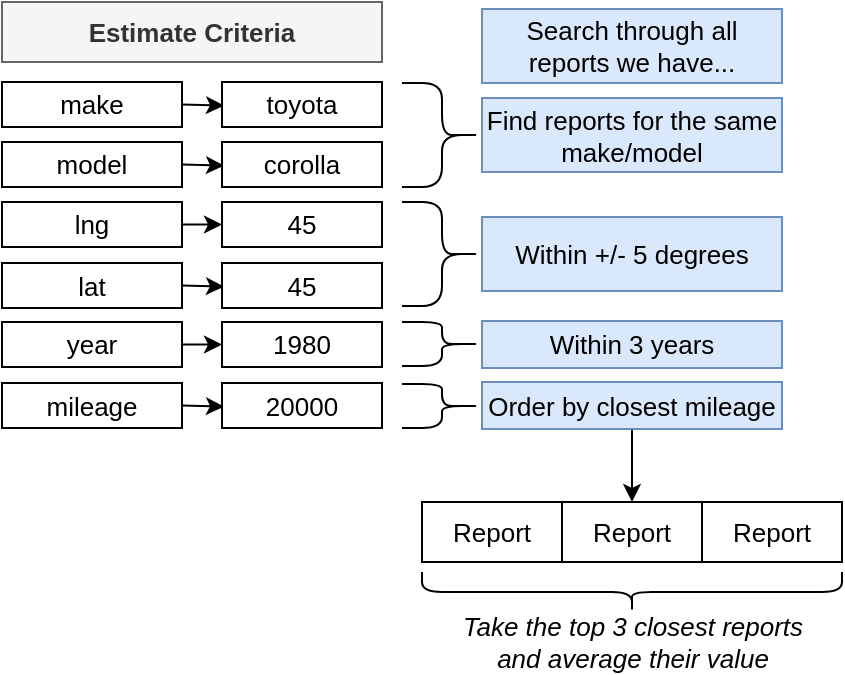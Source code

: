 <mxfile version="13.3.7" type="device" pages="4"><diagram id="G7MNSOgmX0wBxyOOibsH" name="04 - query"><mxGraphModel dx="541" dy="333" grid="1" gridSize="10" guides="1" tooltips="1" connect="1" arrows="1" fold="1" page="1" pageScale="1" pageWidth="1920" pageHeight="1200" math="0" shadow="0"><root><mxCell id="BD3xNJ5_FzOUzz2Jsn_k-0"/><mxCell id="BD3xNJ5_FzOUzz2Jsn_k-1" parent="BD3xNJ5_FzOUzz2Jsn_k-0"/><mxCell id="BD3xNJ5_FzOUzz2Jsn_k-2" value="Estimate Criteria" style="rounded=0;whiteSpace=wrap;html=1;fontSize=13;align=center;fontStyle=1;fillColor=#f5f5f5;strokeColor=#666666;fontColor=#333333;" vertex="1" parent="BD3xNJ5_FzOUzz2Jsn_k-1"><mxGeometry x="420" y="320" width="190" height="30" as="geometry"/></mxCell><mxCell id="BD3xNJ5_FzOUzz2Jsn_k-3" style="edgeStyle=orthogonalEdgeStyle;rounded=0;orthogonalLoop=1;jettySize=auto;html=1;exitX=1;exitY=0.5;exitDx=0;exitDy=0;startArrow=none;startFill=0;strokeWidth=1;fontSize=13;" edge="1" parent="BD3xNJ5_FzOUzz2Jsn_k-1" source="BD3xNJ5_FzOUzz2Jsn_k-4" target="BD3xNJ5_FzOUzz2Jsn_k-6"><mxGeometry relative="1" as="geometry"/></mxCell><mxCell id="BD3xNJ5_FzOUzz2Jsn_k-4" value="lng" style="rounded=0;whiteSpace=wrap;html=1;fontSize=13;align=center;fontStyle=0" vertex="1" parent="BD3xNJ5_FzOUzz2Jsn_k-1"><mxGeometry x="420" y="420" width="90" height="22.5" as="geometry"/></mxCell><mxCell id="BD3xNJ5_FzOUzz2Jsn_k-5" value="lat" style="rounded=0;whiteSpace=wrap;html=1;fontSize=13;align=center;fontStyle=0" vertex="1" parent="BD3xNJ5_FzOUzz2Jsn_k-1"><mxGeometry x="420" y="450.5" width="90" height="22.5" as="geometry"/></mxCell><mxCell id="BD3xNJ5_FzOUzz2Jsn_k-6" value="45" style="rounded=0;whiteSpace=wrap;html=1;fontSize=13;align=center;fontStyle=0" vertex="1" parent="BD3xNJ5_FzOUzz2Jsn_k-1"><mxGeometry x="530" y="420" width="80" height="22.5" as="geometry"/></mxCell><mxCell id="BD3xNJ5_FzOUzz2Jsn_k-7" style="edgeStyle=orthogonalEdgeStyle;rounded=0;orthogonalLoop=1;jettySize=auto;html=1;exitX=1;exitY=0.5;exitDx=0;exitDy=0;startArrow=none;startFill=0;strokeWidth=1;fontSize=13;" edge="1" parent="BD3xNJ5_FzOUzz2Jsn_k-1" target="BD3xNJ5_FzOUzz2Jsn_k-8"><mxGeometry relative="1" as="geometry"><mxPoint x="510" y="461.75" as="sourcePoint"/></mxGeometry></mxCell><mxCell id="BD3xNJ5_FzOUzz2Jsn_k-8" value="45" style="rounded=0;whiteSpace=wrap;html=1;fontSize=13;align=center;fontStyle=0" vertex="1" parent="BD3xNJ5_FzOUzz2Jsn_k-1"><mxGeometry x="530" y="450.5" width="80" height="22.5" as="geometry"/></mxCell><mxCell id="BD3xNJ5_FzOUzz2Jsn_k-9" value="make" style="rounded=0;whiteSpace=wrap;html=1;fontSize=13;align=center;fontStyle=0" vertex="1" parent="BD3xNJ5_FzOUzz2Jsn_k-1"><mxGeometry x="420" y="360" width="90" height="22.5" as="geometry"/></mxCell><mxCell id="BD3xNJ5_FzOUzz2Jsn_k-10" style="edgeStyle=orthogonalEdgeStyle;rounded=0;orthogonalLoop=1;jettySize=auto;html=1;exitX=1;exitY=0.5;exitDx=0;exitDy=0;startArrow=none;startFill=0;strokeWidth=1;fontSize=13;" edge="1" parent="BD3xNJ5_FzOUzz2Jsn_k-1" target="BD3xNJ5_FzOUzz2Jsn_k-11"><mxGeometry relative="1" as="geometry"><mxPoint x="510" y="371.25" as="sourcePoint"/></mxGeometry></mxCell><mxCell id="BD3xNJ5_FzOUzz2Jsn_k-11" value="toyota" style="rounded=0;whiteSpace=wrap;html=1;fontSize=13;align=center;fontStyle=0" vertex="1" parent="BD3xNJ5_FzOUzz2Jsn_k-1"><mxGeometry x="530" y="360" width="80" height="22.5" as="geometry"/></mxCell><mxCell id="BD3xNJ5_FzOUzz2Jsn_k-12" value="model" style="rounded=0;whiteSpace=wrap;html=1;fontSize=13;align=center;fontStyle=0" vertex="1" parent="BD3xNJ5_FzOUzz2Jsn_k-1"><mxGeometry x="420" y="390" width="90" height="22.5" as="geometry"/></mxCell><mxCell id="BD3xNJ5_FzOUzz2Jsn_k-13" style="edgeStyle=orthogonalEdgeStyle;rounded=0;orthogonalLoop=1;jettySize=auto;html=1;exitX=1;exitY=0.5;exitDx=0;exitDy=0;startArrow=none;startFill=0;strokeWidth=1;fontSize=13;" edge="1" parent="BD3xNJ5_FzOUzz2Jsn_k-1" target="BD3xNJ5_FzOUzz2Jsn_k-14"><mxGeometry relative="1" as="geometry"><mxPoint x="510" y="401.25" as="sourcePoint"/></mxGeometry></mxCell><mxCell id="BD3xNJ5_FzOUzz2Jsn_k-14" value="corolla" style="rounded=0;whiteSpace=wrap;html=1;fontSize=13;align=center;fontStyle=0" vertex="1" parent="BD3xNJ5_FzOUzz2Jsn_k-1"><mxGeometry x="530" y="390" width="80" height="22.5" as="geometry"/></mxCell><mxCell id="BD3xNJ5_FzOUzz2Jsn_k-15" style="edgeStyle=orthogonalEdgeStyle;rounded=0;orthogonalLoop=1;jettySize=auto;html=1;exitX=1;exitY=0.5;exitDx=0;exitDy=0;startArrow=none;startFill=0;strokeWidth=1;fontSize=13;" edge="1" parent="BD3xNJ5_FzOUzz2Jsn_k-1" source="BD3xNJ5_FzOUzz2Jsn_k-16" target="BD3xNJ5_FzOUzz2Jsn_k-18"><mxGeometry relative="1" as="geometry"/></mxCell><mxCell id="BD3xNJ5_FzOUzz2Jsn_k-16" value="year" style="rounded=0;whiteSpace=wrap;html=1;fontSize=13;align=center;fontStyle=0" vertex="1" parent="BD3xNJ5_FzOUzz2Jsn_k-1"><mxGeometry x="420" y="480" width="90" height="22.5" as="geometry"/></mxCell><mxCell id="BD3xNJ5_FzOUzz2Jsn_k-17" value="mileage" style="rounded=0;whiteSpace=wrap;html=1;fontSize=13;align=center;fontStyle=0" vertex="1" parent="BD3xNJ5_FzOUzz2Jsn_k-1"><mxGeometry x="420" y="510.5" width="90" height="22.5" as="geometry"/></mxCell><mxCell id="BD3xNJ5_FzOUzz2Jsn_k-18" value="1980" style="rounded=0;whiteSpace=wrap;html=1;fontSize=13;align=center;fontStyle=0" vertex="1" parent="BD3xNJ5_FzOUzz2Jsn_k-1"><mxGeometry x="530" y="480" width="80" height="22.5" as="geometry"/></mxCell><mxCell id="BD3xNJ5_FzOUzz2Jsn_k-19" style="edgeStyle=orthogonalEdgeStyle;rounded=0;orthogonalLoop=1;jettySize=auto;html=1;exitX=1;exitY=0.5;exitDx=0;exitDy=0;startArrow=none;startFill=0;strokeWidth=1;fontSize=13;" edge="1" parent="BD3xNJ5_FzOUzz2Jsn_k-1" target="BD3xNJ5_FzOUzz2Jsn_k-20"><mxGeometry relative="1" as="geometry"><mxPoint x="510" y="521.75" as="sourcePoint"/></mxGeometry></mxCell><mxCell id="BD3xNJ5_FzOUzz2Jsn_k-20" value="20000" style="rounded=0;whiteSpace=wrap;html=1;fontSize=13;align=center;fontStyle=0" vertex="1" parent="BD3xNJ5_FzOUzz2Jsn_k-1"><mxGeometry x="530" y="510.5" width="80" height="22.5" as="geometry"/></mxCell><mxCell id="BD3xNJ5_FzOUzz2Jsn_k-21" value="" style="shape=curlyBracket;whiteSpace=wrap;html=1;rounded=1;fontSize=13;align=center;rotation=-180;" vertex="1" parent="BD3xNJ5_FzOUzz2Jsn_k-1"><mxGeometry x="620" y="360.5" width="40" height="52" as="geometry"/></mxCell><mxCell id="BD3xNJ5_FzOUzz2Jsn_k-22" value="" style="shape=curlyBracket;whiteSpace=wrap;html=1;rounded=1;fontSize=13;align=center;rotation=-180;" vertex="1" parent="BD3xNJ5_FzOUzz2Jsn_k-1"><mxGeometry x="620" y="420" width="40" height="52" as="geometry"/></mxCell><mxCell id="BD3xNJ5_FzOUzz2Jsn_k-23" value="" style="shape=curlyBracket;whiteSpace=wrap;html=1;rounded=1;fontSize=13;align=center;rotation=-180;" vertex="1" parent="BD3xNJ5_FzOUzz2Jsn_k-1"><mxGeometry x="620" y="480" width="40" height="22" as="geometry"/></mxCell><mxCell id="BD3xNJ5_FzOUzz2Jsn_k-24" value="" style="shape=curlyBracket;whiteSpace=wrap;html=1;rounded=1;fontSize=13;align=center;rotation=-180;" vertex="1" parent="BD3xNJ5_FzOUzz2Jsn_k-1"><mxGeometry x="620" y="511" width="40" height="22" as="geometry"/></mxCell><mxCell id="BD3xNJ5_FzOUzz2Jsn_k-25" value="Find reports for the same make/model" style="rounded=0;whiteSpace=wrap;html=1;fontSize=13;align=center;fillColor=#dae8fc;strokeColor=#6c8ebf;" vertex="1" parent="BD3xNJ5_FzOUzz2Jsn_k-1"><mxGeometry x="660" y="368" width="150" height="37" as="geometry"/></mxCell><mxCell id="BD3xNJ5_FzOUzz2Jsn_k-26" value="Search through all reports we have..." style="rounded=0;whiteSpace=wrap;html=1;fontSize=13;align=center;fillColor=#dae8fc;strokeColor=#6c8ebf;" vertex="1" parent="BD3xNJ5_FzOUzz2Jsn_k-1"><mxGeometry x="660" y="323.5" width="150" height="37" as="geometry"/></mxCell><mxCell id="BD3xNJ5_FzOUzz2Jsn_k-27" value="Within +/- 5 degrees" style="rounded=0;whiteSpace=wrap;html=1;fontSize=13;align=center;fillColor=#dae8fc;strokeColor=#6c8ebf;" vertex="1" parent="BD3xNJ5_FzOUzz2Jsn_k-1"><mxGeometry x="660" y="427.5" width="150" height="37" as="geometry"/></mxCell><mxCell id="BD3xNJ5_FzOUzz2Jsn_k-28" value="Within 3 years" style="rounded=0;whiteSpace=wrap;html=1;fontSize=13;align=center;fillColor=#dae8fc;strokeColor=#6c8ebf;" vertex="1" parent="BD3xNJ5_FzOUzz2Jsn_k-1"><mxGeometry x="660" y="479.5" width="150" height="23.5" as="geometry"/></mxCell><mxCell id="BD3xNJ5_FzOUzz2Jsn_k-29" style="edgeStyle=orthogonalEdgeStyle;rounded=0;orthogonalLoop=1;jettySize=auto;html=1;exitX=0.5;exitY=1;exitDx=0;exitDy=0;startArrow=none;startFill=0;strokeWidth=1;fontSize=13;" edge="1" parent="BD3xNJ5_FzOUzz2Jsn_k-1" source="BD3xNJ5_FzOUzz2Jsn_k-30"><mxGeometry relative="1" as="geometry"><mxPoint x="735" y="570" as="targetPoint"/></mxGeometry></mxCell><mxCell id="BD3xNJ5_FzOUzz2Jsn_k-30" value="Order by closest mileage" style="rounded=0;whiteSpace=wrap;html=1;fontSize=13;align=center;fillColor=#dae8fc;strokeColor=#6c8ebf;" vertex="1" parent="BD3xNJ5_FzOUzz2Jsn_k-1"><mxGeometry x="660" y="510" width="150" height="23.5" as="geometry"/></mxCell><mxCell id="BD3xNJ5_FzOUzz2Jsn_k-31" value="Report" style="rounded=0;whiteSpace=wrap;html=1;fontSize=13;align=center;" vertex="1" parent="BD3xNJ5_FzOUzz2Jsn_k-1"><mxGeometry x="700" y="570" width="70" height="30" as="geometry"/></mxCell><mxCell id="BD3xNJ5_FzOUzz2Jsn_k-32" value="Report" style="rounded=0;whiteSpace=wrap;html=1;fontSize=13;align=center;" vertex="1" parent="BD3xNJ5_FzOUzz2Jsn_k-1"><mxGeometry x="630" y="570" width="70" height="30" as="geometry"/></mxCell><mxCell id="BD3xNJ5_FzOUzz2Jsn_k-33" value="Report" style="rounded=0;whiteSpace=wrap;html=1;fontSize=13;align=center;" vertex="1" parent="BD3xNJ5_FzOUzz2Jsn_k-1"><mxGeometry x="770" y="570" width="70" height="30" as="geometry"/></mxCell><mxCell id="BD3xNJ5_FzOUzz2Jsn_k-34" value="" style="shape=curlyBracket;whiteSpace=wrap;html=1;rounded=1;fontSize=13;align=center;rotation=-90;" vertex="1" parent="BD3xNJ5_FzOUzz2Jsn_k-1"><mxGeometry x="725" y="510" width="20" height="210" as="geometry"/></mxCell><mxCell id="BD3xNJ5_FzOUzz2Jsn_k-35" value="Take the top 3 closest reports and average their value" style="text;html=1;strokeColor=none;fillColor=none;align=center;verticalAlign=middle;whiteSpace=wrap;rounded=0;fontSize=13;fontStyle=2" vertex="1" parent="BD3xNJ5_FzOUzz2Jsn_k-1"><mxGeometry x="642.5" y="630" width="185" height="20" as="geometry"/></mxCell></root></mxGraphModel></diagram><diagram id="Wpm9D3mzihRBbzpB42BT" name="03 - query"><mxGraphModel dx="562" dy="346" grid="1" gridSize="10" guides="1" tooltips="1" connect="1" arrows="1" fold="1" page="1" pageScale="1" pageWidth="1920" pageHeight="1200" math="0" shadow="0"><root><mxCell id="J9cspKZbcUvlUTR-swwD-0"/><mxCell id="J9cspKZbcUvlUTR-swwD-1" parent="J9cspKZbcUvlUTR-swwD-0"/><mxCell id="J9cspKZbcUvlUTR-swwD-2" value="SQLite Database" style="rounded=0;whiteSpace=wrap;html=1;fillColor=#dae8fc;strokeColor=#6c8ebf;fontStyle=1;fontSize=15;" vertex="1" parent="J9cspKZbcUvlUTR-swwD-1"><mxGeometry x="480" y="300" width="480" height="30" as="geometry"/></mxCell><mxCell id="J9cspKZbcUvlUTR-swwD-3" value="" style="rounded=0;whiteSpace=wrap;html=1;fillColor=#dae8fc;strokeColor=#6c8ebf;fontStyle=1;fontSize=15;" vertex="1" parent="J9cspKZbcUvlUTR-swwD-1"><mxGeometry x="480" y="330" width="480" height="170" as="geometry"/></mxCell><mxCell id="J9cspKZbcUvlUTR-swwD-11" value="Reports Table" style="rounded=0;whiteSpace=wrap;html=1;strokeWidth=1;fontSize=17;fillColor=#d5e8d4;strokeColor=#82b366;" vertex="1" parent="J9cspKZbcUvlUTR-swwD-1"><mxGeometry x="490" y="345" width="463" height="30" as="geometry"/></mxCell><mxCell id="J9cspKZbcUvlUTR-swwD-12" value="id" style="rounded=0;whiteSpace=wrap;html=1;strokeWidth=1;fontSize=12;fontStyle=2;fillColor=#f5f5f5;strokeColor=#666666;fontColor=#333333;" vertex="1" parent="J9cspKZbcUvlUTR-swwD-1"><mxGeometry x="490" y="375" width="40" height="20" as="geometry"/></mxCell><mxCell id="J9cspKZbcUvlUTR-swwD-13" value="make" style="rounded=0;whiteSpace=wrap;html=1;strokeWidth=1;fontSize=12;fontStyle=2;fillColor=#f5f5f5;strokeColor=#666666;fontColor=#333333;" vertex="1" parent="J9cspKZbcUvlUTR-swwD-1"><mxGeometry x="530" y="375" width="47" height="20" as="geometry"/></mxCell><mxCell id="J9cspKZbcUvlUTR-swwD-15" value="1" style="rounded=0;whiteSpace=wrap;html=1;strokeWidth=1;fontSize=12;fontStyle=0;" vertex="1" parent="J9cspKZbcUvlUTR-swwD-1"><mxGeometry x="490" y="395" width="40" height="20" as="geometry"/></mxCell><mxCell id="J9cspKZbcUvlUTR-swwD-16" value="toyota" style="rounded=0;whiteSpace=wrap;html=1;strokeWidth=1;fontSize=9;fontStyle=0;" vertex="1" parent="J9cspKZbcUvlUTR-swwD-1"><mxGeometry x="530" y="395" width="47" height="20" as="geometry"/></mxCell><mxCell id="J9cspKZbcUvlUTR-swwD-19" value="2" style="rounded=0;whiteSpace=wrap;html=1;strokeWidth=1;fontSize=12;fontStyle=0;" vertex="1" parent="J9cspKZbcUvlUTR-swwD-1"><mxGeometry x="490" y="415" width="40" height="20" as="geometry"/></mxCell><mxCell id="J9cspKZbcUvlUTR-swwD-20" value="ford" style="rounded=0;whiteSpace=wrap;html=1;strokeWidth=1;fontSize=9;fontStyle=0;" vertex="1" parent="J9cspKZbcUvlUTR-swwD-1"><mxGeometry x="530" y="415" width="47" height="20" as="geometry"/></mxCell><mxCell id="J9cspKZbcUvlUTR-swwD-26" value="3" style="rounded=0;whiteSpace=wrap;html=1;strokeWidth=1;fontSize=12;fontStyle=0;" vertex="1" parent="J9cspKZbcUvlUTR-swwD-1"><mxGeometry x="490" y="435" width="40" height="20" as="geometry"/></mxCell><mxCell id="J9cspKZbcUvlUTR-swwD-27" value="hyundai" style="rounded=0;whiteSpace=wrap;html=1;strokeWidth=1;fontSize=9;fontStyle=0;" vertex="1" parent="J9cspKZbcUvlUTR-swwD-1"><mxGeometry x="530" y="435" width="47" height="20" as="geometry"/></mxCell><mxCell id="J9cspKZbcUvlUTR-swwD-35" value="model" style="rounded=0;whiteSpace=wrap;html=1;strokeWidth=1;fontSize=12;fontStyle=2;fillColor=#f5f5f5;strokeColor=#666666;fontColor=#333333;" vertex="1" parent="J9cspKZbcUvlUTR-swwD-1"><mxGeometry x="577" y="375" width="47" height="20" as="geometry"/></mxCell><mxCell id="J9cspKZbcUvlUTR-swwD-36" value="toyota" style="rounded=0;whiteSpace=wrap;html=1;strokeWidth=1;fontSize=9;fontStyle=0;" vertex="1" parent="J9cspKZbcUvlUTR-swwD-1"><mxGeometry x="577" y="395" width="47" height="20" as="geometry"/></mxCell><mxCell id="J9cspKZbcUvlUTR-swwD-37" value="mustange" style="rounded=0;whiteSpace=wrap;html=1;strokeWidth=1;fontSize=9;fontStyle=0;" vertex="1" parent="J9cspKZbcUvlUTR-swwD-1"><mxGeometry x="577" y="415" width="47" height="20" as="geometry"/></mxCell><mxCell id="J9cspKZbcUvlUTR-swwD-39" value="accent" style="rounded=0;whiteSpace=wrap;html=1;strokeWidth=1;fontSize=9;fontStyle=0;" vertex="1" parent="J9cspKZbcUvlUTR-swwD-1"><mxGeometry x="577" y="435" width="47" height="20" as="geometry"/></mxCell><mxCell id="J9cspKZbcUvlUTR-swwD-40" value="mileage" style="rounded=0;whiteSpace=wrap;html=1;strokeWidth=1;fontSize=12;fontStyle=2;fillColor=#f5f5f5;strokeColor=#666666;fontColor=#333333;" vertex="1" parent="J9cspKZbcUvlUTR-swwD-1"><mxGeometry x="624" y="375" width="47" height="20" as="geometry"/></mxCell><mxCell id="J9cspKZbcUvlUTR-swwD-41" value="1200" style="rounded=0;whiteSpace=wrap;html=1;strokeWidth=1;fontSize=9;fontStyle=0;" vertex="1" parent="J9cspKZbcUvlUTR-swwD-1"><mxGeometry x="624" y="395" width="47" height="20" as="geometry"/></mxCell><mxCell id="J9cspKZbcUvlUTR-swwD-42" value="16000" style="rounded=0;whiteSpace=wrap;html=1;strokeWidth=1;fontSize=9;fontStyle=0;" vertex="1" parent="J9cspKZbcUvlUTR-swwD-1"><mxGeometry x="624" y="415" width="47" height="20" as="geometry"/></mxCell><mxCell id="J9cspKZbcUvlUTR-swwD-44" value="37000" style="rounded=0;whiteSpace=wrap;html=1;strokeWidth=1;fontSize=9;fontStyle=0;" vertex="1" parent="J9cspKZbcUvlUTR-swwD-1"><mxGeometry x="624" y="435" width="47" height="20" as="geometry"/></mxCell><mxCell id="J9cspKZbcUvlUTR-swwD-50" value="year" style="rounded=0;whiteSpace=wrap;html=1;strokeWidth=1;fontSize=12;fontStyle=2;fillColor=#f5f5f5;strokeColor=#666666;fontColor=#333333;" vertex="1" parent="J9cspKZbcUvlUTR-swwD-1"><mxGeometry x="671" y="375" width="47" height="20" as="geometry"/></mxCell><mxCell id="J9cspKZbcUvlUTR-swwD-51" value="1985" style="rounded=0;whiteSpace=wrap;html=1;strokeWidth=1;fontSize=9;fontStyle=0;" vertex="1" parent="J9cspKZbcUvlUTR-swwD-1"><mxGeometry x="671" y="395" width="47" height="20" as="geometry"/></mxCell><mxCell id="J9cspKZbcUvlUTR-swwD-52" value="1990" style="rounded=0;whiteSpace=wrap;html=1;strokeWidth=1;fontSize=9;fontStyle=0;" vertex="1" parent="J9cspKZbcUvlUTR-swwD-1"><mxGeometry x="671" y="415" width="47" height="20" as="geometry"/></mxCell><mxCell id="J9cspKZbcUvlUTR-swwD-54" value="1992" style="rounded=0;whiteSpace=wrap;html=1;strokeWidth=1;fontSize=9;fontStyle=0;" vertex="1" parent="J9cspKZbcUvlUTR-swwD-1"><mxGeometry x="671" y="435" width="47" height="20" as="geometry"/></mxCell><mxCell id="J9cspKZbcUvlUTR-swwD-55" value="lat" style="rounded=0;whiteSpace=wrap;html=1;strokeWidth=1;fontSize=12;fontStyle=2;fillColor=#f5f5f5;strokeColor=#666666;fontColor=#333333;" vertex="1" parent="J9cspKZbcUvlUTR-swwD-1"><mxGeometry x="718" y="375" width="47" height="20" as="geometry"/></mxCell><mxCell id="J9cspKZbcUvlUTR-swwD-56" value="45" style="rounded=0;whiteSpace=wrap;html=1;strokeWidth=1;fontSize=9;fontStyle=0;" vertex="1" parent="J9cspKZbcUvlUTR-swwD-1"><mxGeometry x="718" y="395" width="47" height="20" as="geometry"/></mxCell><mxCell id="J9cspKZbcUvlUTR-swwD-57" value="12" style="rounded=0;whiteSpace=wrap;html=1;strokeWidth=1;fontSize=9;fontStyle=0;" vertex="1" parent="J9cspKZbcUvlUTR-swwD-1"><mxGeometry x="718" y="415" width="47" height="20" as="geometry"/></mxCell><mxCell id="J9cspKZbcUvlUTR-swwD-59" value="-5" style="rounded=0;whiteSpace=wrap;html=1;strokeWidth=1;fontSize=9;fontStyle=0;" vertex="1" parent="J9cspKZbcUvlUTR-swwD-1"><mxGeometry x="718" y="435" width="47" height="20" as="geometry"/></mxCell><mxCell id="J9cspKZbcUvlUTR-swwD-60" value="lng" style="rounded=0;whiteSpace=wrap;html=1;strokeWidth=1;fontSize=12;fontStyle=2;fillColor=#f5f5f5;strokeColor=#666666;fontColor=#333333;" vertex="1" parent="J9cspKZbcUvlUTR-swwD-1"><mxGeometry x="765" y="375" width="47" height="20" as="geometry"/></mxCell><mxCell id="J9cspKZbcUvlUTR-swwD-61" value="5" style="rounded=0;whiteSpace=wrap;html=1;strokeWidth=1;fontSize=9;fontStyle=0;" vertex="1" parent="J9cspKZbcUvlUTR-swwD-1"><mxGeometry x="765" y="395" width="47" height="20" as="geometry"/></mxCell><mxCell id="J9cspKZbcUvlUTR-swwD-62" value="2" style="rounded=0;whiteSpace=wrap;html=1;strokeWidth=1;fontSize=9;fontStyle=0;" vertex="1" parent="J9cspKZbcUvlUTR-swwD-1"><mxGeometry x="765" y="415" width="47" height="20" as="geometry"/></mxCell><mxCell id="J9cspKZbcUvlUTR-swwD-64" value="13" style="rounded=0;whiteSpace=wrap;html=1;strokeWidth=1;fontSize=9;fontStyle=0;" vertex="1" parent="J9cspKZbcUvlUTR-swwD-1"><mxGeometry x="765" y="435" width="47" height="20" as="geometry"/></mxCell><mxCell id="J9cspKZbcUvlUTR-swwD-65" value="price" style="rounded=0;whiteSpace=wrap;html=1;strokeWidth=1;fontSize=12;fontStyle=2;fillColor=#f5f5f5;strokeColor=#666666;fontColor=#333333;" vertex="1" parent="J9cspKZbcUvlUTR-swwD-1"><mxGeometry x="812" y="375" width="47" height="20" as="geometry"/></mxCell><mxCell id="J9cspKZbcUvlUTR-swwD-66" value="12000" style="rounded=0;whiteSpace=wrap;html=1;strokeWidth=1;fontSize=9;fontStyle=0;" vertex="1" parent="J9cspKZbcUvlUTR-swwD-1"><mxGeometry x="812" y="395" width="47" height="20" as="geometry"/></mxCell><mxCell id="J9cspKZbcUvlUTR-swwD-67" value="13000" style="rounded=0;whiteSpace=wrap;html=1;strokeWidth=1;fontSize=9;fontStyle=0;" vertex="1" parent="J9cspKZbcUvlUTR-swwD-1"><mxGeometry x="812" y="415" width="47" height="20" as="geometry"/></mxCell><mxCell id="J9cspKZbcUvlUTR-swwD-69" value="14000" style="rounded=0;whiteSpace=wrap;html=1;strokeWidth=1;fontSize=9;fontStyle=0;" vertex="1" parent="J9cspKZbcUvlUTR-swwD-1"><mxGeometry x="812" y="435" width="47" height="20" as="geometry"/></mxCell><mxCell id="J9cspKZbcUvlUTR-swwD-70" value="approved" style="rounded=0;whiteSpace=wrap;html=1;strokeWidth=1;fontSize=12;fontStyle=2;fillColor=#f5f5f5;strokeColor=#666666;fontColor=#333333;" vertex="1" parent="J9cspKZbcUvlUTR-swwD-1"><mxGeometry x="859" y="375" width="47" height="20" as="geometry"/></mxCell><mxCell id="J9cspKZbcUvlUTR-swwD-71" value="false" style="rounded=0;whiteSpace=wrap;html=1;strokeWidth=1;fontSize=9;fontStyle=0;" vertex="1" parent="J9cspKZbcUvlUTR-swwD-1"><mxGeometry x="859" y="395" width="47" height="20" as="geometry"/></mxCell><mxCell id="J9cspKZbcUvlUTR-swwD-72" value="false" style="rounded=0;whiteSpace=wrap;html=1;strokeWidth=1;fontSize=9;fontStyle=0;" vertex="1" parent="J9cspKZbcUvlUTR-swwD-1"><mxGeometry x="859" y="415" width="47" height="20" as="geometry"/></mxCell><mxCell id="J9cspKZbcUvlUTR-swwD-74" value="false" style="rounded=0;whiteSpace=wrap;html=1;strokeWidth=1;fontSize=9;fontStyle=0;" vertex="1" parent="J9cspKZbcUvlUTR-swwD-1"><mxGeometry x="859" y="435" width="47" height="20" as="geometry"/></mxCell><mxCell id="J9cspKZbcUvlUTR-swwD-75" value="userId" style="rounded=0;whiteSpace=wrap;html=1;strokeWidth=1;fontSize=12;fontStyle=2;fillColor=#f5f5f5;strokeColor=#666666;fontColor=#333333;" vertex="1" parent="J9cspKZbcUvlUTR-swwD-1"><mxGeometry x="906" y="375" width="47" height="20" as="geometry"/></mxCell><mxCell id="J9cspKZbcUvlUTR-swwD-76" value="1" style="rounded=0;whiteSpace=wrap;html=1;strokeWidth=1;fontSize=9;fontStyle=0;" vertex="1" parent="J9cspKZbcUvlUTR-swwD-1"><mxGeometry x="906" y="395" width="47" height="20" as="geometry"/></mxCell><mxCell id="J9cspKZbcUvlUTR-swwD-77" value="1" style="rounded=0;whiteSpace=wrap;html=1;strokeWidth=1;fontSize=9;fontStyle=0;" vertex="1" parent="J9cspKZbcUvlUTR-swwD-1"><mxGeometry x="906" y="415" width="47" height="20" as="geometry"/></mxCell><mxCell id="J9cspKZbcUvlUTR-swwD-79" value="1" style="rounded=0;whiteSpace=wrap;html=1;strokeWidth=1;fontSize=9;fontStyle=0;" vertex="1" parent="J9cspKZbcUvlUTR-swwD-1"><mxGeometry x="906" y="435" width="47" height="20" as="geometry"/></mxCell></root></mxGraphModel></diagram><diagram id="Ftz13AuDd0AY-CcY1TR4" name="01 - repo"><mxGraphModel dx="446" dy="275" grid="1" gridSize="10" guides="1" tooltips="1" connect="1" arrows="1" fold="1" page="1" pageScale="1" pageWidth="1920" pageHeight="1200" math="0" shadow="0"><root><mxCell id="0"/><mxCell id="1" parent="0"/><mxCell id="fNNf2XYkknacrGC0CKc2-1" value="TypeORM Repository" style="rounded=0;whiteSpace=wrap;html=1;fontSize=13;align=center;fontStyle=1;fillColor=#dae8fc;strokeColor=#6c8ebf;" vertex="1" parent="1"><mxGeometry x="590" y="300" width="270" height="30" as="geometry"/></mxCell><mxCell id="fNNf2XYkknacrGC0CKc2-2" style="edgeStyle=orthogonalEdgeStyle;rounded=0;orthogonalLoop=1;jettySize=auto;html=1;exitX=1;exitY=0.5;exitDx=0;exitDy=0;startArrow=none;startFill=0;strokeWidth=1;fontSize=13;" edge="1" parent="1" source="fNNf2XYkknacrGC0CKc2-3" target="fNNf2XYkknacrGC0CKc2-10"><mxGeometry relative="1" as="geometry"/></mxCell><mxCell id="fNNf2XYkknacrGC0CKc2-3" value="create" style="rounded=0;whiteSpace=wrap;html=1;fontSize=13;align=center;fontStyle=0;" vertex="1" parent="1"><mxGeometry x="590" y="340" width="100" height="30" as="geometry"/></mxCell><mxCell id="fNNf2XYkknacrGC0CKc2-4" style="edgeStyle=orthogonalEdgeStyle;rounded=0;orthogonalLoop=1;jettySize=auto;html=1;exitX=1;exitY=0.5;exitDx=0;exitDy=0;startArrow=none;startFill=0;strokeWidth=1;fontSize=13;" edge="1" parent="1" source="fNNf2XYkknacrGC0CKc2-5" target="fNNf2XYkknacrGC0CKc2-11"><mxGeometry relative="1" as="geometry"/></mxCell><mxCell id="fNNf2XYkknacrGC0CKc2-5" value="save" style="rounded=0;whiteSpace=wrap;html=1;fontSize=13;align=center;fontStyle=0;" vertex="1" parent="1"><mxGeometry x="590" y="380" width="100" height="30" as="geometry"/></mxCell><mxCell id="fNNf2XYkknacrGC0CKc2-6" style="edgeStyle=orthogonalEdgeStyle;rounded=0;orthogonalLoop=1;jettySize=auto;html=1;exitX=1;exitY=0.5;exitDx=0;exitDy=0;startArrow=none;startFill=0;strokeWidth=1;fontSize=13;" edge="1" parent="1" source="fNNf2XYkknacrGC0CKc2-7" target="fNNf2XYkknacrGC0CKc2-12"><mxGeometry relative="1" as="geometry"/></mxCell><mxCell id="fNNf2XYkknacrGC0CKc2-7" value="find" style="rounded=0;whiteSpace=wrap;html=1;fontSize=13;align=center;fontStyle=0;" vertex="1" parent="1"><mxGeometry x="590" y="420" width="100" height="30" as="geometry"/></mxCell><mxCell id="fNNf2XYkknacrGC0CKc2-8" style="edgeStyle=orthogonalEdgeStyle;rounded=0;orthogonalLoop=1;jettySize=auto;html=1;exitX=1;exitY=0.5;exitDx=0;exitDy=0;startArrow=none;startFill=0;strokeWidth=1;fontSize=13;" edge="1" parent="1" source="fNNf2XYkknacrGC0CKc2-9" target="fNNf2XYkknacrGC0CKc2-13"><mxGeometry relative="1" as="geometry"/></mxCell><mxCell id="fNNf2XYkknacrGC0CKc2-9" value="findOne" style="rounded=0;whiteSpace=wrap;html=1;fontSize=13;align=center;fontStyle=0;" vertex="1" parent="1"><mxGeometry x="590" y="460" width="100" height="30" as="geometry"/></mxCell><mxCell id="fNNf2XYkknacrGC0CKc2-10" value="Make a new instance of an entity, but don't save it" style="rounded=0;whiteSpace=wrap;html=1;fontSize=9;align=center;fontStyle=0;" vertex="1" parent="1"><mxGeometry x="720" y="340" width="140" height="30" as="geometry"/></mxCell><mxCell id="fNNf2XYkknacrGC0CKc2-11" value="Save an entity, either inserting it into the DB or updating it" style="rounded=0;whiteSpace=wrap;html=1;fontSize=9;align=center;fontStyle=0;" vertex="1" parent="1"><mxGeometry x="720" y="380" width="140" height="30" as="geometry"/></mxCell><mxCell id="fNNf2XYkknacrGC0CKc2-12" value="Find all entities with a given search criteria" style="rounded=0;whiteSpace=wrap;html=1;fontSize=9;align=center;fontStyle=0;" vertex="1" parent="1"><mxGeometry x="720" y="420" width="140" height="30" as="geometry"/></mxCell><mxCell id="fNNf2XYkknacrGC0CKc2-13" value="Find one entity with a given ID or criteria" style="rounded=0;whiteSpace=wrap;html=1;fontSize=9;align=center;fontStyle=0;" vertex="1" parent="1"><mxGeometry x="720" y="460" width="140" height="30" as="geometry"/></mxCell><mxCell id="fNNf2XYkknacrGC0CKc2-14" style="edgeStyle=orthogonalEdgeStyle;rounded=0;orthogonalLoop=1;jettySize=auto;html=1;exitX=1;exitY=0.5;exitDx=0;exitDy=0;startArrow=none;startFill=0;strokeWidth=1;fontSize=13;" edge="1" parent="1" source="fNNf2XYkknacrGC0CKc2-15" target="fNNf2XYkknacrGC0CKc2-16"><mxGeometry relative="1" as="geometry"/></mxCell><mxCell id="fNNf2XYkknacrGC0CKc2-15" value="createQueryBuilder" style="rounded=0;whiteSpace=wrap;html=1;fontSize=10;align=center;fontStyle=0;" vertex="1" parent="1"><mxGeometry x="590" y="500" width="100" height="30" as="geometry"/></mxCell><mxCell id="fNNf2XYkknacrGC0CKc2-16" value="Returns a query builder that can be used for complex queries" style="rounded=0;whiteSpace=wrap;html=1;fontSize=9;align=center;fontStyle=0;" vertex="1" parent="1"><mxGeometry x="720" y="500" width="140" height="30" as="geometry"/></mxCell></root></mxGraphModel></diagram><diagram id="HEXORT67HOuMlBSiau-4" name="02 - querybuilder"><mxGraphModel dx="562" dy="346" grid="1" gridSize="10" guides="1" tooltips="1" connect="1" arrows="1" fold="1" page="1" pageScale="1" pageWidth="1920" pageHeight="1200" math="0" shadow="0"><root><mxCell id="R7a874j11iJpBvLHwDV5-0"/><mxCell id="R7a874j11iJpBvLHwDV5-1" parent="R7a874j11iJpBvLHwDV5-0"/><mxCell id="R7a874j11iJpBvLHwDV5-2" value="Query Builder API" style="rounded=0;whiteSpace=wrap;html=1;fillColor=#dae8fc;strokeColor=#6c8ebf;fontSize=19;" vertex="1" parent="R7a874j11iJpBvLHwDV5-1"><mxGeometry x="550" y="300" width="350" height="40" as="geometry"/></mxCell><mxCell id="R7a874j11iJpBvLHwDV5-5" style="edgeStyle=orthogonalEdgeStyle;rounded=0;orthogonalLoop=1;jettySize=auto;html=1;exitX=1;exitY=0.5;exitDx=0;exitDy=0;fontSize=19;" edge="1" parent="R7a874j11iJpBvLHwDV5-1" source="R7a874j11iJpBvLHwDV5-3" target="R7a874j11iJpBvLHwDV5-4"><mxGeometry relative="1" as="geometry"/></mxCell><mxCell id="R7a874j11iJpBvLHwDV5-3" value="where()" style="rounded=0;whiteSpace=wrap;html=1;fontSize=19;" vertex="1" parent="R7a874j11iJpBvLHwDV5-1"><mxGeometry x="550" y="350" width="120" height="40" as="geometry"/></mxCell><mxCell id="R7a874j11iJpBvLHwDV5-4" value="Filter out some rows" style="rounded=0;whiteSpace=wrap;html=1;fontSize=14;" vertex="1" parent="R7a874j11iJpBvLHwDV5-1"><mxGeometry x="690" y="350" width="210" height="40" as="geometry"/></mxCell><mxCell id="FFT7q4TPdwRG422xQJOp-0" style="edgeStyle=orthogonalEdgeStyle;rounded=0;orthogonalLoop=1;jettySize=auto;html=1;exitX=1;exitY=0.5;exitDx=0;exitDy=0;fontSize=19;" edge="1" parent="R7a874j11iJpBvLHwDV5-1" source="FFT7q4TPdwRG422xQJOp-1" target="FFT7q4TPdwRG422xQJOp-2"><mxGeometry relative="1" as="geometry"/></mxCell><mxCell id="FFT7q4TPdwRG422xQJOp-1" value="andWhere()" style="rounded=0;whiteSpace=wrap;html=1;fontSize=19;" vertex="1" parent="R7a874j11iJpBvLHwDV5-1"><mxGeometry x="550" y="400" width="120" height="40" as="geometry"/></mxCell><mxCell id="FFT7q4TPdwRG422xQJOp-2" value="Add another 'where' filter" style="rounded=0;whiteSpace=wrap;html=1;fontSize=14;" vertex="1" parent="R7a874j11iJpBvLHwDV5-1"><mxGeometry x="690" y="400" width="210" height="40" as="geometry"/></mxCell><mxCell id="FFT7q4TPdwRG422xQJOp-3" style="edgeStyle=orthogonalEdgeStyle;rounded=0;orthogonalLoop=1;jettySize=auto;html=1;exitX=1;exitY=0.5;exitDx=0;exitDy=0;fontSize=19;" edge="1" parent="R7a874j11iJpBvLHwDV5-1" source="FFT7q4TPdwRG422xQJOp-4" target="FFT7q4TPdwRG422xQJOp-5"><mxGeometry relative="1" as="geometry"/></mxCell><mxCell id="FFT7q4TPdwRG422xQJOp-4" value="orderBy" style="rounded=0;whiteSpace=wrap;html=1;fontSize=19;" vertex="1" parent="R7a874j11iJpBvLHwDV5-1"><mxGeometry x="550" y="450" width="120" height="40" as="geometry"/></mxCell><mxCell id="FFT7q4TPdwRG422xQJOp-5" value="Order rows by some criteria" style="rounded=0;whiteSpace=wrap;html=1;fontSize=14;" vertex="1" parent="R7a874j11iJpBvLHwDV5-1"><mxGeometry x="690" y="450" width="210" height="40" as="geometry"/></mxCell><mxCell id="FFT7q4TPdwRG422xQJOp-6" style="edgeStyle=orthogonalEdgeStyle;rounded=0;orthogonalLoop=1;jettySize=auto;html=1;exitX=1;exitY=0.5;exitDx=0;exitDy=0;fontSize=19;" edge="1" parent="R7a874j11iJpBvLHwDV5-1" source="FFT7q4TPdwRG422xQJOp-7" target="FFT7q4TPdwRG422xQJOp-8"><mxGeometry relative="1" as="geometry"/></mxCell><mxCell id="FFT7q4TPdwRG422xQJOp-7" value="select" style="rounded=0;whiteSpace=wrap;html=1;fontSize=19;" vertex="1" parent="R7a874j11iJpBvLHwDV5-1"><mxGeometry x="550" y="500" width="120" height="40" as="geometry"/></mxCell><mxCell id="FFT7q4TPdwRG422xQJOp-8" value="Pull out some data from the filtered/sorted rows" style="rounded=0;whiteSpace=wrap;html=1;fontSize=14;" vertex="1" parent="R7a874j11iJpBvLHwDV5-1"><mxGeometry x="690" y="500" width="210" height="40" as="geometry"/></mxCell><mxCell id="FFT7q4TPdwRG422xQJOp-9" style="edgeStyle=orthogonalEdgeStyle;rounded=0;orthogonalLoop=1;jettySize=auto;html=1;exitX=1;exitY=0.5;exitDx=0;exitDy=0;fontSize=19;" edge="1" parent="R7a874j11iJpBvLHwDV5-1" source="FFT7q4TPdwRG422xQJOp-10" target="FFT7q4TPdwRG422xQJOp-11"><mxGeometry relative="1" as="geometry"/></mxCell><mxCell id="FFT7q4TPdwRG422xQJOp-10" value="getOne(), getRawOne(), getMany(), getRawMany()" style="rounded=0;whiteSpace=wrap;html=1;fontSize=10;" vertex="1" parent="R7a874j11iJpBvLHwDV5-1"><mxGeometry x="550" y="550" width="120" height="40" as="geometry"/></mxCell><mxCell id="FFT7q4TPdwRG422xQJOp-11" value="Execute the query" style="rounded=0;whiteSpace=wrap;html=1;fontSize=14;" vertex="1" parent="R7a874j11iJpBvLHwDV5-1"><mxGeometry x="690" y="550" width="210" height="40" as="geometry"/></mxCell></root></mxGraphModel></diagram></mxfile>
